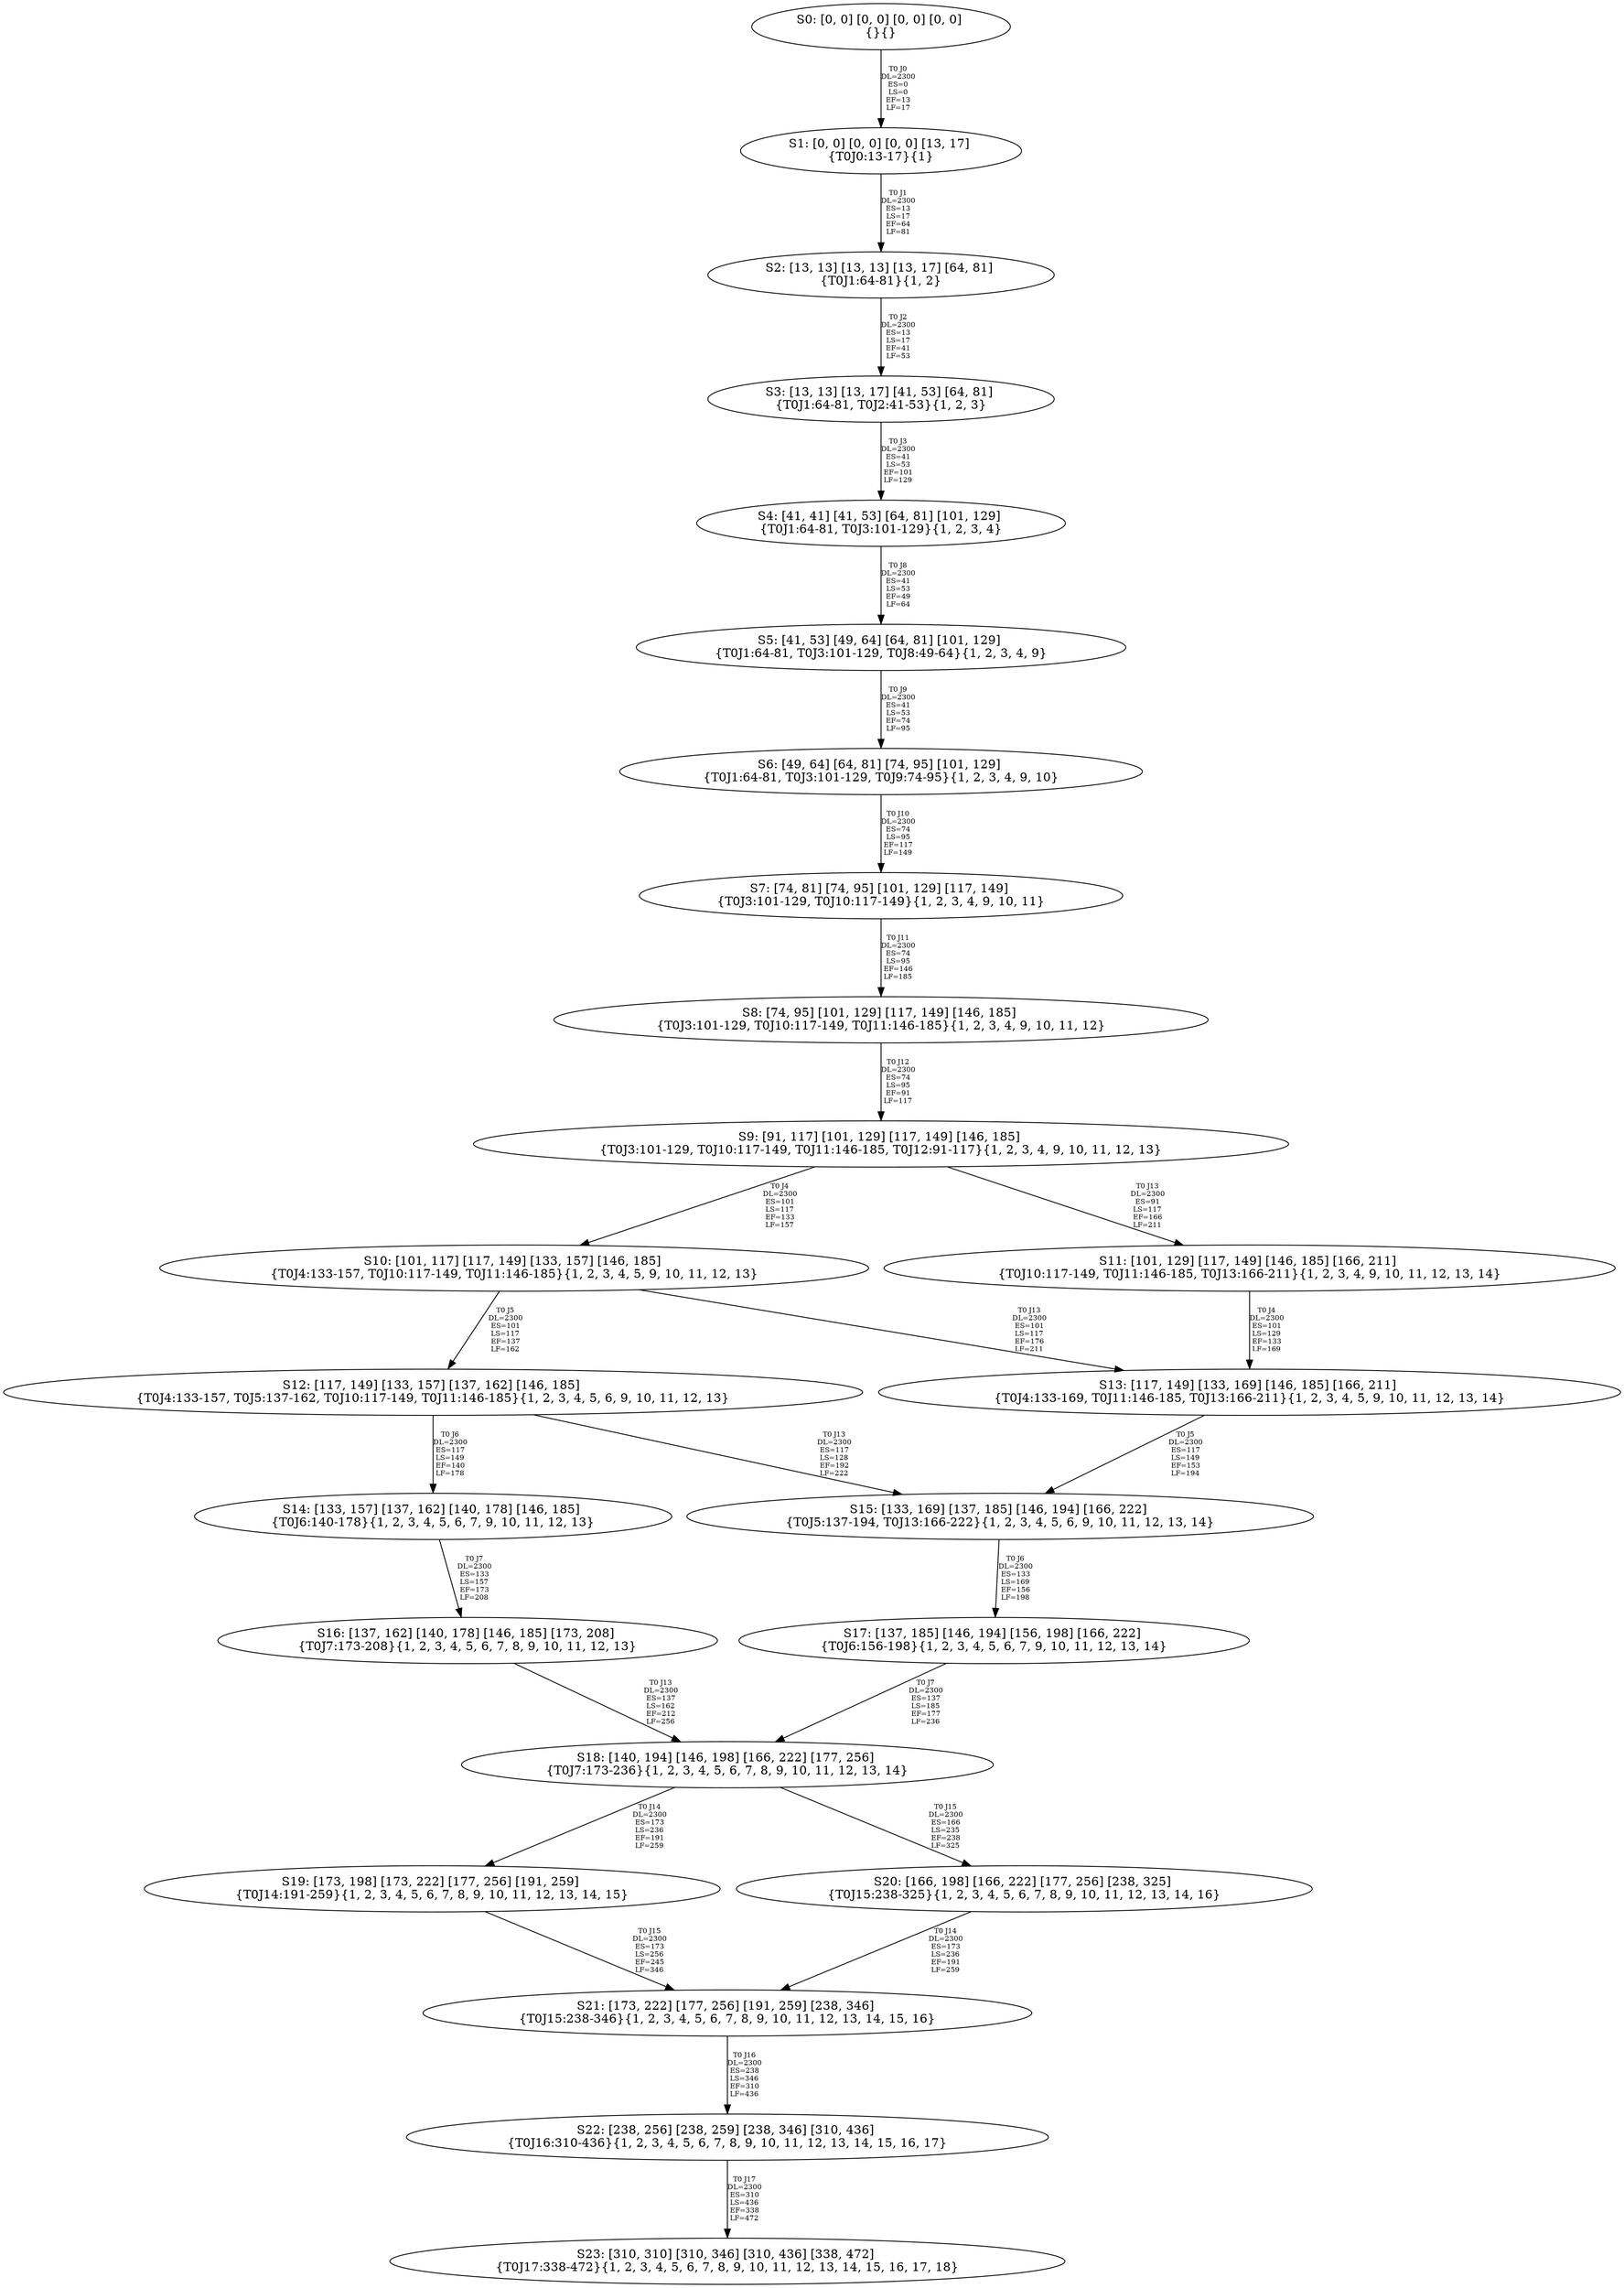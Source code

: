 digraph {
	S0[label="S0: [0, 0] [0, 0] [0, 0] [0, 0] \n{}{}"];
	S1[label="S1: [0, 0] [0, 0] [0, 0] [13, 17] \n{T0J0:13-17}{1}"];
	S2[label="S2: [13, 13] [13, 13] [13, 17] [64, 81] \n{T0J1:64-81}{1, 2}"];
	S3[label="S3: [13, 13] [13, 17] [41, 53] [64, 81] \n{T0J1:64-81, T0J2:41-53}{1, 2, 3}"];
	S4[label="S4: [41, 41] [41, 53] [64, 81] [101, 129] \n{T0J1:64-81, T0J3:101-129}{1, 2, 3, 4}"];
	S5[label="S5: [41, 53] [49, 64] [64, 81] [101, 129] \n{T0J1:64-81, T0J3:101-129, T0J8:49-64}{1, 2, 3, 4, 9}"];
	S6[label="S6: [49, 64] [64, 81] [74, 95] [101, 129] \n{T0J1:64-81, T0J3:101-129, T0J9:74-95}{1, 2, 3, 4, 9, 10}"];
	S7[label="S7: [74, 81] [74, 95] [101, 129] [117, 149] \n{T0J3:101-129, T0J10:117-149}{1, 2, 3, 4, 9, 10, 11}"];
	S8[label="S8: [74, 95] [101, 129] [117, 149] [146, 185] \n{T0J3:101-129, T0J10:117-149, T0J11:146-185}{1, 2, 3, 4, 9, 10, 11, 12}"];
	S9[label="S9: [91, 117] [101, 129] [117, 149] [146, 185] \n{T0J3:101-129, T0J10:117-149, T0J11:146-185, T0J12:91-117}{1, 2, 3, 4, 9, 10, 11, 12, 13}"];
	S10[label="S10: [101, 117] [117, 149] [133, 157] [146, 185] \n{T0J4:133-157, T0J10:117-149, T0J11:146-185}{1, 2, 3, 4, 5, 9, 10, 11, 12, 13}"];
	S11[label="S11: [101, 129] [117, 149] [146, 185] [166, 211] \n{T0J10:117-149, T0J11:146-185, T0J13:166-211}{1, 2, 3, 4, 9, 10, 11, 12, 13, 14}"];
	S12[label="S12: [117, 149] [133, 157] [137, 162] [146, 185] \n{T0J4:133-157, T0J5:137-162, T0J10:117-149, T0J11:146-185}{1, 2, 3, 4, 5, 6, 9, 10, 11, 12, 13}"];
	S13[label="S13: [117, 149] [133, 169] [146, 185] [166, 211] \n{T0J4:133-169, T0J11:146-185, T0J13:166-211}{1, 2, 3, 4, 5, 9, 10, 11, 12, 13, 14}"];
	S14[label="S14: [133, 157] [137, 162] [140, 178] [146, 185] \n{T0J6:140-178}{1, 2, 3, 4, 5, 6, 7, 9, 10, 11, 12, 13}"];
	S15[label="S15: [133, 169] [137, 185] [146, 194] [166, 222] \n{T0J5:137-194, T0J13:166-222}{1, 2, 3, 4, 5, 6, 9, 10, 11, 12, 13, 14}"];
	S16[label="S16: [137, 162] [140, 178] [146, 185] [173, 208] \n{T0J7:173-208}{1, 2, 3, 4, 5, 6, 7, 8, 9, 10, 11, 12, 13}"];
	S17[label="S17: [137, 185] [146, 194] [156, 198] [166, 222] \n{T0J6:156-198}{1, 2, 3, 4, 5, 6, 7, 9, 10, 11, 12, 13, 14}"];
	S18[label="S18: [140, 194] [146, 198] [166, 222] [177, 256] \n{T0J7:173-236}{1, 2, 3, 4, 5, 6, 7, 8, 9, 10, 11, 12, 13, 14}"];
	S19[label="S19: [173, 198] [173, 222] [177, 256] [191, 259] \n{T0J14:191-259}{1, 2, 3, 4, 5, 6, 7, 8, 9, 10, 11, 12, 13, 14, 15}"];
	S20[label="S20: [166, 198] [166, 222] [177, 256] [238, 325] \n{T0J15:238-325}{1, 2, 3, 4, 5, 6, 7, 8, 9, 10, 11, 12, 13, 14, 16}"];
	S21[label="S21: [173, 222] [177, 256] [191, 259] [238, 346] \n{T0J15:238-346}{1, 2, 3, 4, 5, 6, 7, 8, 9, 10, 11, 12, 13, 14, 15, 16}"];
	S22[label="S22: [238, 256] [238, 259] [238, 346] [310, 436] \n{T0J16:310-436}{1, 2, 3, 4, 5, 6, 7, 8, 9, 10, 11, 12, 13, 14, 15, 16, 17}"];
	S23[label="S23: [310, 310] [310, 346] [310, 436] [338, 472] \n{T0J17:338-472}{1, 2, 3, 4, 5, 6, 7, 8, 9, 10, 11, 12, 13, 14, 15, 16, 17, 18}"];
	S0 -> S1[label="T0 J0\nDL=2300\nES=0\nLS=0\nEF=13\nLF=17",fontsize=8];
	S1 -> S2[label="T0 J1\nDL=2300\nES=13\nLS=17\nEF=64\nLF=81",fontsize=8];
	S2 -> S3[label="T0 J2\nDL=2300\nES=13\nLS=17\nEF=41\nLF=53",fontsize=8];
	S3 -> S4[label="T0 J3\nDL=2300\nES=41\nLS=53\nEF=101\nLF=129",fontsize=8];
	S4 -> S5[label="T0 J8\nDL=2300\nES=41\nLS=53\nEF=49\nLF=64",fontsize=8];
	S5 -> S6[label="T0 J9\nDL=2300\nES=41\nLS=53\nEF=74\nLF=95",fontsize=8];
	S6 -> S7[label="T0 J10\nDL=2300\nES=74\nLS=95\nEF=117\nLF=149",fontsize=8];
	S7 -> S8[label="T0 J11\nDL=2300\nES=74\nLS=95\nEF=146\nLF=185",fontsize=8];
	S8 -> S9[label="T0 J12\nDL=2300\nES=74\nLS=95\nEF=91\nLF=117",fontsize=8];
	S9 -> S10[label="T0 J4\nDL=2300\nES=101\nLS=117\nEF=133\nLF=157",fontsize=8];
	S9 -> S11[label="T0 J13\nDL=2300\nES=91\nLS=117\nEF=166\nLF=211",fontsize=8];
	S10 -> S12[label="T0 J5\nDL=2300\nES=101\nLS=117\nEF=137\nLF=162",fontsize=8];
	S10 -> S13[label="T0 J13\nDL=2300\nES=101\nLS=117\nEF=176\nLF=211",fontsize=8];
	S11 -> S13[label="T0 J4\nDL=2300\nES=101\nLS=129\nEF=133\nLF=169",fontsize=8];
	S12 -> S14[label="T0 J6\nDL=2300\nES=117\nLS=149\nEF=140\nLF=178",fontsize=8];
	S12 -> S15[label="T0 J13\nDL=2300\nES=117\nLS=128\nEF=192\nLF=222",fontsize=8];
	S13 -> S15[label="T0 J5\nDL=2300\nES=117\nLS=149\nEF=153\nLF=194",fontsize=8];
	S14 -> S16[label="T0 J7\nDL=2300\nES=133\nLS=157\nEF=173\nLF=208",fontsize=8];
	S15 -> S17[label="T0 J6\nDL=2300\nES=133\nLS=169\nEF=156\nLF=198",fontsize=8];
	S16 -> S18[label="T0 J13\nDL=2300\nES=137\nLS=162\nEF=212\nLF=256",fontsize=8];
	S17 -> S18[label="T0 J7\nDL=2300\nES=137\nLS=185\nEF=177\nLF=236",fontsize=8];
	S18 -> S19[label="T0 J14\nDL=2300\nES=173\nLS=236\nEF=191\nLF=259",fontsize=8];
	S18 -> S20[label="T0 J15\nDL=2300\nES=166\nLS=235\nEF=238\nLF=325",fontsize=8];
	S19 -> S21[label="T0 J15\nDL=2300\nES=173\nLS=256\nEF=245\nLF=346",fontsize=8];
	S20 -> S21[label="T0 J14\nDL=2300\nES=173\nLS=236\nEF=191\nLF=259",fontsize=8];
	S21 -> S22[label="T0 J16\nDL=2300\nES=238\nLS=346\nEF=310\nLF=436",fontsize=8];
	S22 -> S23[label="T0 J17\nDL=2300\nES=310\nLS=436\nEF=338\nLF=472",fontsize=8];
}
